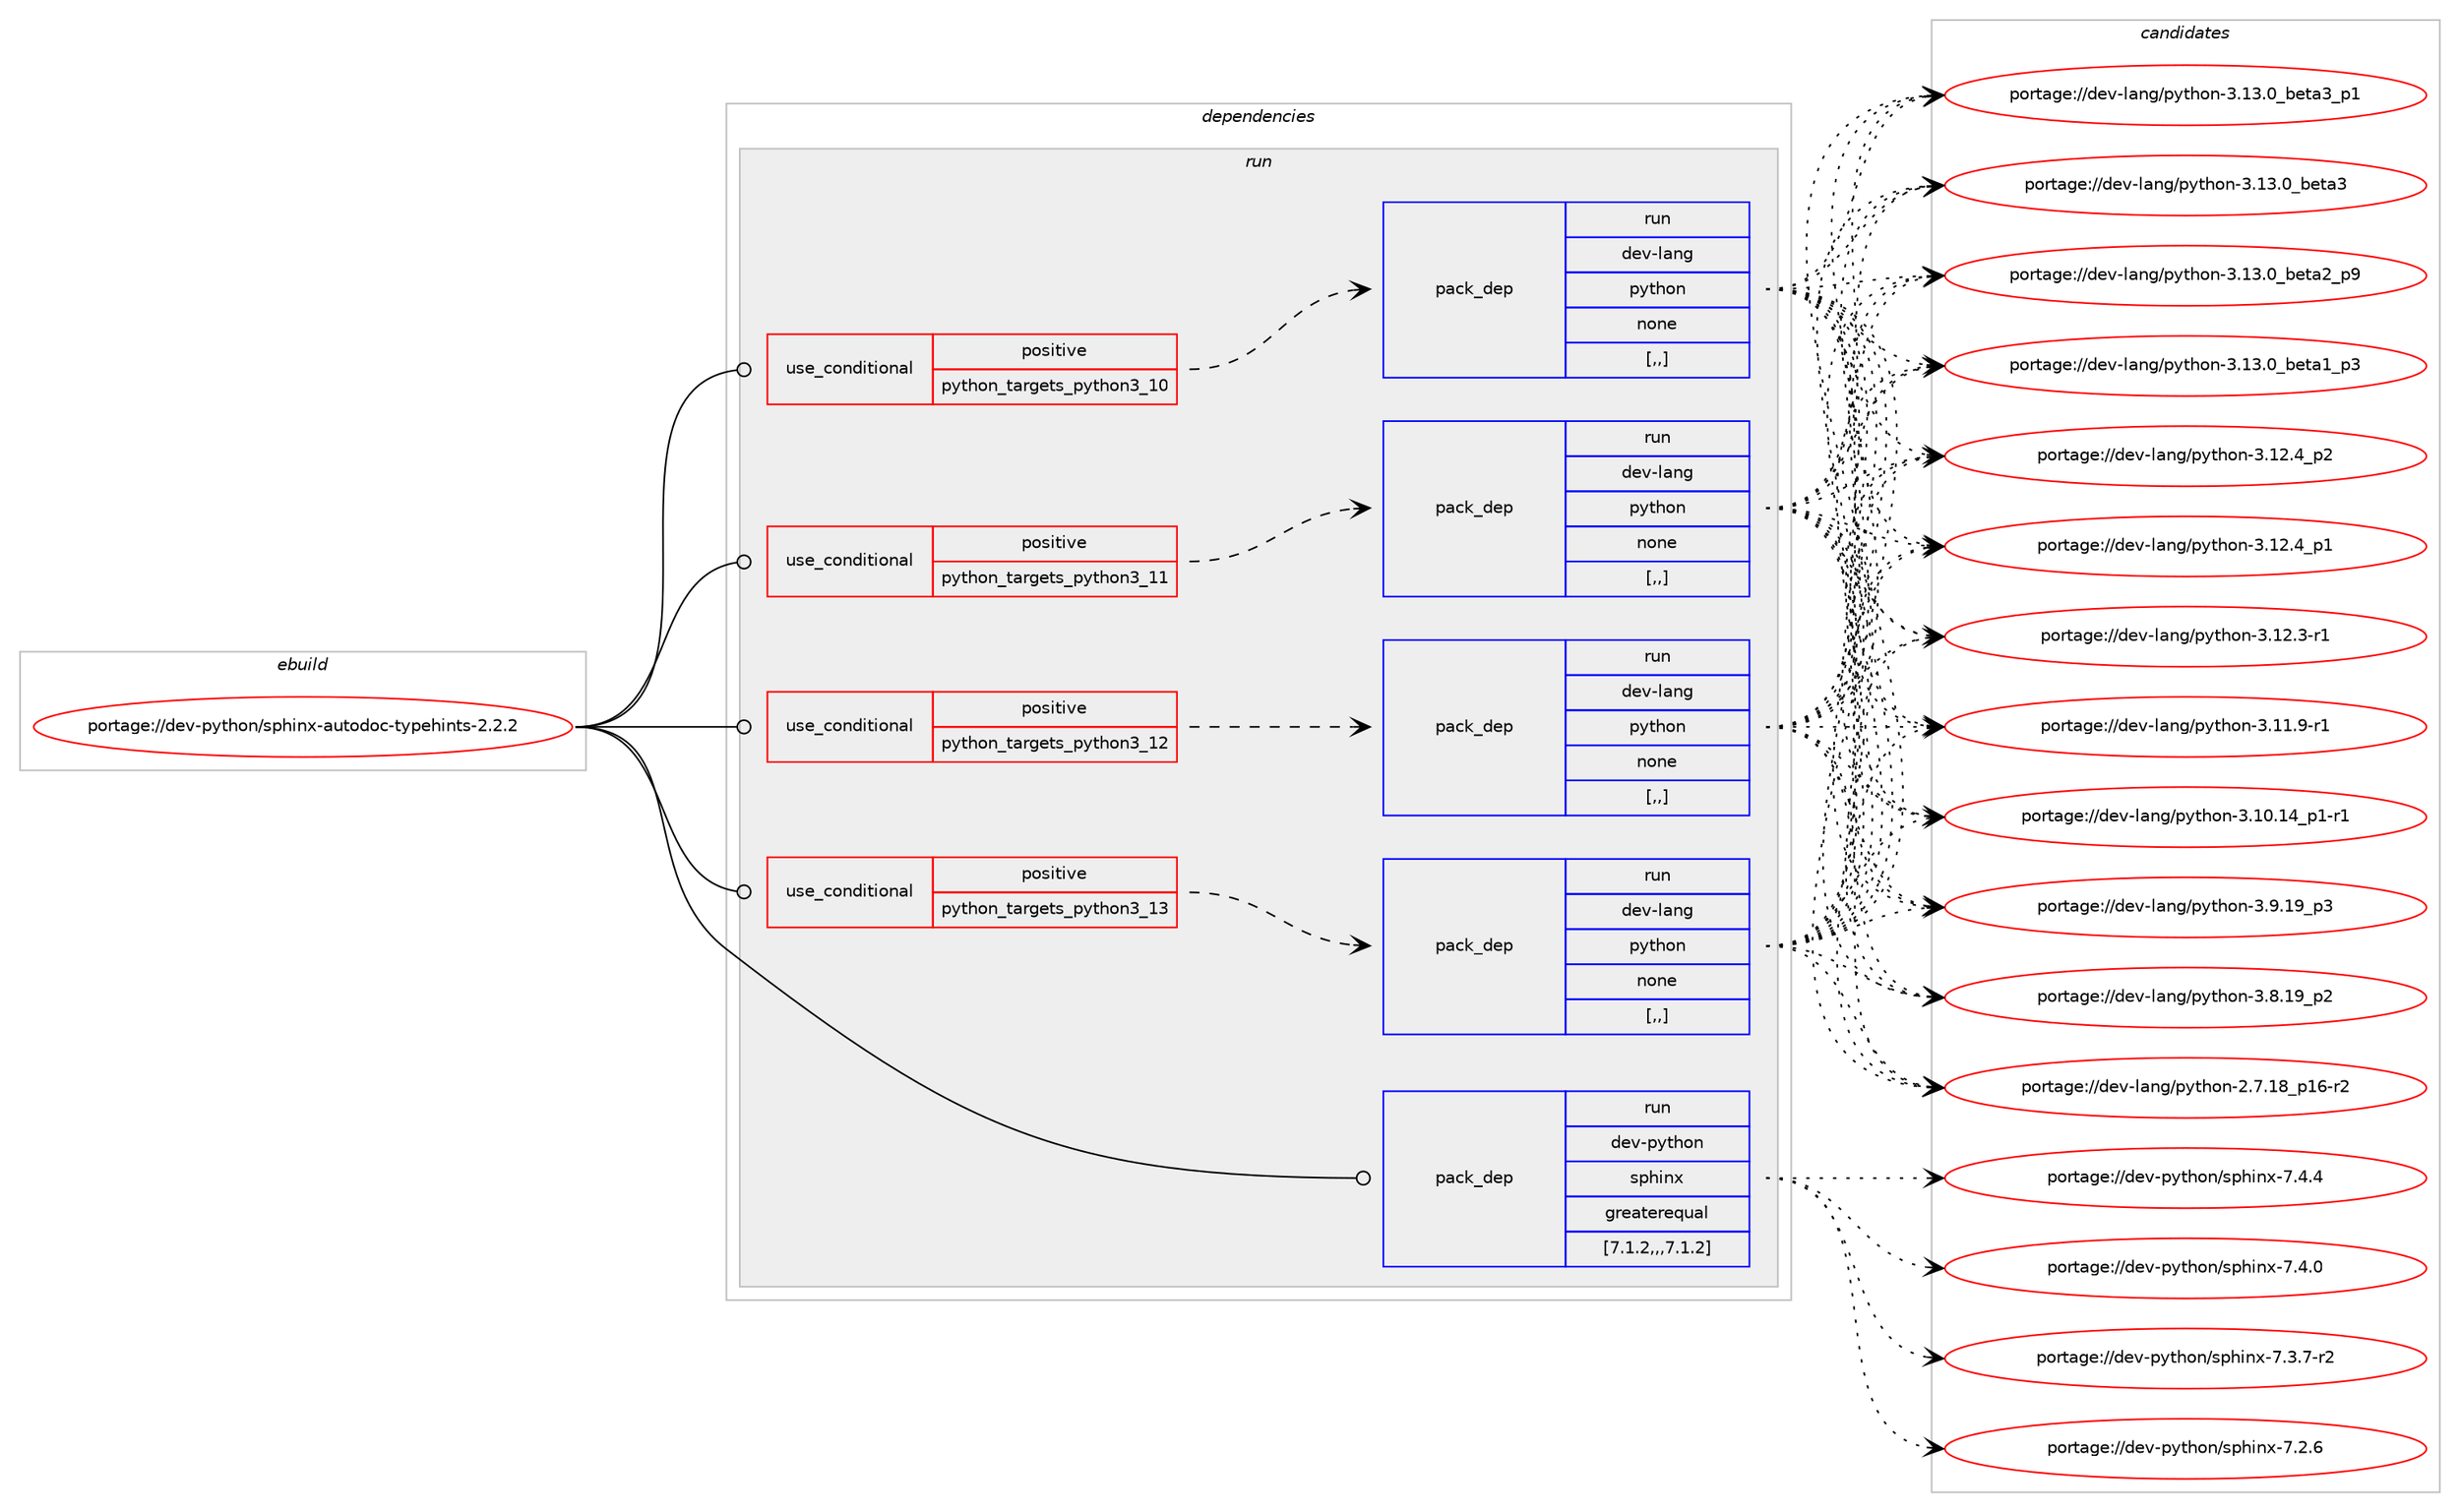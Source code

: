 digraph prolog {

# *************
# Graph options
# *************

newrank=true;
concentrate=true;
compound=true;
graph [rankdir=LR,fontname=Helvetica,fontsize=10,ranksep=1.5];#, ranksep=2.5, nodesep=0.2];
edge  [arrowhead=vee];
node  [fontname=Helvetica,fontsize=10];

# **********
# The ebuild
# **********

subgraph cluster_leftcol {
color=gray;
label=<<i>ebuild</i>>;
id [label="portage://dev-python/sphinx-autodoc-typehints-2.2.2", color=red, width=4, href="../dev-python/sphinx-autodoc-typehints-2.2.2.svg"];
}

# ****************
# The dependencies
# ****************

subgraph cluster_midcol {
color=gray;
label=<<i>dependencies</i>>;
subgraph cluster_compile {
fillcolor="#eeeeee";
style=filled;
label=<<i>compile</i>>;
}
subgraph cluster_compileandrun {
fillcolor="#eeeeee";
style=filled;
label=<<i>compile and run</i>>;
}
subgraph cluster_run {
fillcolor="#eeeeee";
style=filled;
label=<<i>run</i>>;
subgraph cond39564 {
dependency163269 [label=<<TABLE BORDER="0" CELLBORDER="1" CELLSPACING="0" CELLPADDING="4"><TR><TD ROWSPAN="3" CELLPADDING="10">use_conditional</TD></TR><TR><TD>positive</TD></TR><TR><TD>python_targets_python3_10</TD></TR></TABLE>>, shape=none, color=red];
subgraph pack122433 {
dependency163270 [label=<<TABLE BORDER="0" CELLBORDER="1" CELLSPACING="0" CELLPADDING="4" WIDTH="220"><TR><TD ROWSPAN="6" CELLPADDING="30">pack_dep</TD></TR><TR><TD WIDTH="110">run</TD></TR><TR><TD>dev-lang</TD></TR><TR><TD>python</TD></TR><TR><TD>none</TD></TR><TR><TD>[,,]</TD></TR></TABLE>>, shape=none, color=blue];
}
dependency163269:e -> dependency163270:w [weight=20,style="dashed",arrowhead="vee"];
}
id:e -> dependency163269:w [weight=20,style="solid",arrowhead="odot"];
subgraph cond39565 {
dependency163271 [label=<<TABLE BORDER="0" CELLBORDER="1" CELLSPACING="0" CELLPADDING="4"><TR><TD ROWSPAN="3" CELLPADDING="10">use_conditional</TD></TR><TR><TD>positive</TD></TR><TR><TD>python_targets_python3_11</TD></TR></TABLE>>, shape=none, color=red];
subgraph pack122434 {
dependency163272 [label=<<TABLE BORDER="0" CELLBORDER="1" CELLSPACING="0" CELLPADDING="4" WIDTH="220"><TR><TD ROWSPAN="6" CELLPADDING="30">pack_dep</TD></TR><TR><TD WIDTH="110">run</TD></TR><TR><TD>dev-lang</TD></TR><TR><TD>python</TD></TR><TR><TD>none</TD></TR><TR><TD>[,,]</TD></TR></TABLE>>, shape=none, color=blue];
}
dependency163271:e -> dependency163272:w [weight=20,style="dashed",arrowhead="vee"];
}
id:e -> dependency163271:w [weight=20,style="solid",arrowhead="odot"];
subgraph cond39566 {
dependency163273 [label=<<TABLE BORDER="0" CELLBORDER="1" CELLSPACING="0" CELLPADDING="4"><TR><TD ROWSPAN="3" CELLPADDING="10">use_conditional</TD></TR><TR><TD>positive</TD></TR><TR><TD>python_targets_python3_12</TD></TR></TABLE>>, shape=none, color=red];
subgraph pack122435 {
dependency163274 [label=<<TABLE BORDER="0" CELLBORDER="1" CELLSPACING="0" CELLPADDING="4" WIDTH="220"><TR><TD ROWSPAN="6" CELLPADDING="30">pack_dep</TD></TR><TR><TD WIDTH="110">run</TD></TR><TR><TD>dev-lang</TD></TR><TR><TD>python</TD></TR><TR><TD>none</TD></TR><TR><TD>[,,]</TD></TR></TABLE>>, shape=none, color=blue];
}
dependency163273:e -> dependency163274:w [weight=20,style="dashed",arrowhead="vee"];
}
id:e -> dependency163273:w [weight=20,style="solid",arrowhead="odot"];
subgraph cond39567 {
dependency163275 [label=<<TABLE BORDER="0" CELLBORDER="1" CELLSPACING="0" CELLPADDING="4"><TR><TD ROWSPAN="3" CELLPADDING="10">use_conditional</TD></TR><TR><TD>positive</TD></TR><TR><TD>python_targets_python3_13</TD></TR></TABLE>>, shape=none, color=red];
subgraph pack122436 {
dependency163276 [label=<<TABLE BORDER="0" CELLBORDER="1" CELLSPACING="0" CELLPADDING="4" WIDTH="220"><TR><TD ROWSPAN="6" CELLPADDING="30">pack_dep</TD></TR><TR><TD WIDTH="110">run</TD></TR><TR><TD>dev-lang</TD></TR><TR><TD>python</TD></TR><TR><TD>none</TD></TR><TR><TD>[,,]</TD></TR></TABLE>>, shape=none, color=blue];
}
dependency163275:e -> dependency163276:w [weight=20,style="dashed",arrowhead="vee"];
}
id:e -> dependency163275:w [weight=20,style="solid",arrowhead="odot"];
subgraph pack122437 {
dependency163277 [label=<<TABLE BORDER="0" CELLBORDER="1" CELLSPACING="0" CELLPADDING="4" WIDTH="220"><TR><TD ROWSPAN="6" CELLPADDING="30">pack_dep</TD></TR><TR><TD WIDTH="110">run</TD></TR><TR><TD>dev-python</TD></TR><TR><TD>sphinx</TD></TR><TR><TD>greaterequal</TD></TR><TR><TD>[7.1.2,,,7.1.2]</TD></TR></TABLE>>, shape=none, color=blue];
}
id:e -> dependency163277:w [weight=20,style="solid",arrowhead="odot"];
}
}

# **************
# The candidates
# **************

subgraph cluster_choices {
rank=same;
color=gray;
label=<<i>candidates</i>>;

subgraph choice122433 {
color=black;
nodesep=1;
choice10010111845108971101034711212111610411111045514649514648959810111697519511249 [label="portage://dev-lang/python-3.13.0_beta3_p1", color=red, width=4,href="../dev-lang/python-3.13.0_beta3_p1.svg"];
choice1001011184510897110103471121211161041111104551464951464895981011169751 [label="portage://dev-lang/python-3.13.0_beta3", color=red, width=4,href="../dev-lang/python-3.13.0_beta3.svg"];
choice10010111845108971101034711212111610411111045514649514648959810111697509511257 [label="portage://dev-lang/python-3.13.0_beta2_p9", color=red, width=4,href="../dev-lang/python-3.13.0_beta2_p9.svg"];
choice10010111845108971101034711212111610411111045514649514648959810111697499511251 [label="portage://dev-lang/python-3.13.0_beta1_p3", color=red, width=4,href="../dev-lang/python-3.13.0_beta1_p3.svg"];
choice100101118451089711010347112121116104111110455146495046529511250 [label="portage://dev-lang/python-3.12.4_p2", color=red, width=4,href="../dev-lang/python-3.12.4_p2.svg"];
choice100101118451089711010347112121116104111110455146495046529511249 [label="portage://dev-lang/python-3.12.4_p1", color=red, width=4,href="../dev-lang/python-3.12.4_p1.svg"];
choice100101118451089711010347112121116104111110455146495046514511449 [label="portage://dev-lang/python-3.12.3-r1", color=red, width=4,href="../dev-lang/python-3.12.3-r1.svg"];
choice100101118451089711010347112121116104111110455146494946574511449 [label="portage://dev-lang/python-3.11.9-r1", color=red, width=4,href="../dev-lang/python-3.11.9-r1.svg"];
choice100101118451089711010347112121116104111110455146494846495295112494511449 [label="portage://dev-lang/python-3.10.14_p1-r1", color=red, width=4,href="../dev-lang/python-3.10.14_p1-r1.svg"];
choice100101118451089711010347112121116104111110455146574649579511251 [label="portage://dev-lang/python-3.9.19_p3", color=red, width=4,href="../dev-lang/python-3.9.19_p3.svg"];
choice100101118451089711010347112121116104111110455146564649579511250 [label="portage://dev-lang/python-3.8.19_p2", color=red, width=4,href="../dev-lang/python-3.8.19_p2.svg"];
choice100101118451089711010347112121116104111110455046554649569511249544511450 [label="portage://dev-lang/python-2.7.18_p16-r2", color=red, width=4,href="../dev-lang/python-2.7.18_p16-r2.svg"];
dependency163270:e -> choice10010111845108971101034711212111610411111045514649514648959810111697519511249:w [style=dotted,weight="100"];
dependency163270:e -> choice1001011184510897110103471121211161041111104551464951464895981011169751:w [style=dotted,weight="100"];
dependency163270:e -> choice10010111845108971101034711212111610411111045514649514648959810111697509511257:w [style=dotted,weight="100"];
dependency163270:e -> choice10010111845108971101034711212111610411111045514649514648959810111697499511251:w [style=dotted,weight="100"];
dependency163270:e -> choice100101118451089711010347112121116104111110455146495046529511250:w [style=dotted,weight="100"];
dependency163270:e -> choice100101118451089711010347112121116104111110455146495046529511249:w [style=dotted,weight="100"];
dependency163270:e -> choice100101118451089711010347112121116104111110455146495046514511449:w [style=dotted,weight="100"];
dependency163270:e -> choice100101118451089711010347112121116104111110455146494946574511449:w [style=dotted,weight="100"];
dependency163270:e -> choice100101118451089711010347112121116104111110455146494846495295112494511449:w [style=dotted,weight="100"];
dependency163270:e -> choice100101118451089711010347112121116104111110455146574649579511251:w [style=dotted,weight="100"];
dependency163270:e -> choice100101118451089711010347112121116104111110455146564649579511250:w [style=dotted,weight="100"];
dependency163270:e -> choice100101118451089711010347112121116104111110455046554649569511249544511450:w [style=dotted,weight="100"];
}
subgraph choice122434 {
color=black;
nodesep=1;
choice10010111845108971101034711212111610411111045514649514648959810111697519511249 [label="portage://dev-lang/python-3.13.0_beta3_p1", color=red, width=4,href="../dev-lang/python-3.13.0_beta3_p1.svg"];
choice1001011184510897110103471121211161041111104551464951464895981011169751 [label="portage://dev-lang/python-3.13.0_beta3", color=red, width=4,href="../dev-lang/python-3.13.0_beta3.svg"];
choice10010111845108971101034711212111610411111045514649514648959810111697509511257 [label="portage://dev-lang/python-3.13.0_beta2_p9", color=red, width=4,href="../dev-lang/python-3.13.0_beta2_p9.svg"];
choice10010111845108971101034711212111610411111045514649514648959810111697499511251 [label="portage://dev-lang/python-3.13.0_beta1_p3", color=red, width=4,href="../dev-lang/python-3.13.0_beta1_p3.svg"];
choice100101118451089711010347112121116104111110455146495046529511250 [label="portage://dev-lang/python-3.12.4_p2", color=red, width=4,href="../dev-lang/python-3.12.4_p2.svg"];
choice100101118451089711010347112121116104111110455146495046529511249 [label="portage://dev-lang/python-3.12.4_p1", color=red, width=4,href="../dev-lang/python-3.12.4_p1.svg"];
choice100101118451089711010347112121116104111110455146495046514511449 [label="portage://dev-lang/python-3.12.3-r1", color=red, width=4,href="../dev-lang/python-3.12.3-r1.svg"];
choice100101118451089711010347112121116104111110455146494946574511449 [label="portage://dev-lang/python-3.11.9-r1", color=red, width=4,href="../dev-lang/python-3.11.9-r1.svg"];
choice100101118451089711010347112121116104111110455146494846495295112494511449 [label="portage://dev-lang/python-3.10.14_p1-r1", color=red, width=4,href="../dev-lang/python-3.10.14_p1-r1.svg"];
choice100101118451089711010347112121116104111110455146574649579511251 [label="portage://dev-lang/python-3.9.19_p3", color=red, width=4,href="../dev-lang/python-3.9.19_p3.svg"];
choice100101118451089711010347112121116104111110455146564649579511250 [label="portage://dev-lang/python-3.8.19_p2", color=red, width=4,href="../dev-lang/python-3.8.19_p2.svg"];
choice100101118451089711010347112121116104111110455046554649569511249544511450 [label="portage://dev-lang/python-2.7.18_p16-r2", color=red, width=4,href="../dev-lang/python-2.7.18_p16-r2.svg"];
dependency163272:e -> choice10010111845108971101034711212111610411111045514649514648959810111697519511249:w [style=dotted,weight="100"];
dependency163272:e -> choice1001011184510897110103471121211161041111104551464951464895981011169751:w [style=dotted,weight="100"];
dependency163272:e -> choice10010111845108971101034711212111610411111045514649514648959810111697509511257:w [style=dotted,weight="100"];
dependency163272:e -> choice10010111845108971101034711212111610411111045514649514648959810111697499511251:w [style=dotted,weight="100"];
dependency163272:e -> choice100101118451089711010347112121116104111110455146495046529511250:w [style=dotted,weight="100"];
dependency163272:e -> choice100101118451089711010347112121116104111110455146495046529511249:w [style=dotted,weight="100"];
dependency163272:e -> choice100101118451089711010347112121116104111110455146495046514511449:w [style=dotted,weight="100"];
dependency163272:e -> choice100101118451089711010347112121116104111110455146494946574511449:w [style=dotted,weight="100"];
dependency163272:e -> choice100101118451089711010347112121116104111110455146494846495295112494511449:w [style=dotted,weight="100"];
dependency163272:e -> choice100101118451089711010347112121116104111110455146574649579511251:w [style=dotted,weight="100"];
dependency163272:e -> choice100101118451089711010347112121116104111110455146564649579511250:w [style=dotted,weight="100"];
dependency163272:e -> choice100101118451089711010347112121116104111110455046554649569511249544511450:w [style=dotted,weight="100"];
}
subgraph choice122435 {
color=black;
nodesep=1;
choice10010111845108971101034711212111610411111045514649514648959810111697519511249 [label="portage://dev-lang/python-3.13.0_beta3_p1", color=red, width=4,href="../dev-lang/python-3.13.0_beta3_p1.svg"];
choice1001011184510897110103471121211161041111104551464951464895981011169751 [label="portage://dev-lang/python-3.13.0_beta3", color=red, width=4,href="../dev-lang/python-3.13.0_beta3.svg"];
choice10010111845108971101034711212111610411111045514649514648959810111697509511257 [label="portage://dev-lang/python-3.13.0_beta2_p9", color=red, width=4,href="../dev-lang/python-3.13.0_beta2_p9.svg"];
choice10010111845108971101034711212111610411111045514649514648959810111697499511251 [label="portage://dev-lang/python-3.13.0_beta1_p3", color=red, width=4,href="../dev-lang/python-3.13.0_beta1_p3.svg"];
choice100101118451089711010347112121116104111110455146495046529511250 [label="portage://dev-lang/python-3.12.4_p2", color=red, width=4,href="../dev-lang/python-3.12.4_p2.svg"];
choice100101118451089711010347112121116104111110455146495046529511249 [label="portage://dev-lang/python-3.12.4_p1", color=red, width=4,href="../dev-lang/python-3.12.4_p1.svg"];
choice100101118451089711010347112121116104111110455146495046514511449 [label="portage://dev-lang/python-3.12.3-r1", color=red, width=4,href="../dev-lang/python-3.12.3-r1.svg"];
choice100101118451089711010347112121116104111110455146494946574511449 [label="portage://dev-lang/python-3.11.9-r1", color=red, width=4,href="../dev-lang/python-3.11.9-r1.svg"];
choice100101118451089711010347112121116104111110455146494846495295112494511449 [label="portage://dev-lang/python-3.10.14_p1-r1", color=red, width=4,href="../dev-lang/python-3.10.14_p1-r1.svg"];
choice100101118451089711010347112121116104111110455146574649579511251 [label="portage://dev-lang/python-3.9.19_p3", color=red, width=4,href="../dev-lang/python-3.9.19_p3.svg"];
choice100101118451089711010347112121116104111110455146564649579511250 [label="portage://dev-lang/python-3.8.19_p2", color=red, width=4,href="../dev-lang/python-3.8.19_p2.svg"];
choice100101118451089711010347112121116104111110455046554649569511249544511450 [label="portage://dev-lang/python-2.7.18_p16-r2", color=red, width=4,href="../dev-lang/python-2.7.18_p16-r2.svg"];
dependency163274:e -> choice10010111845108971101034711212111610411111045514649514648959810111697519511249:w [style=dotted,weight="100"];
dependency163274:e -> choice1001011184510897110103471121211161041111104551464951464895981011169751:w [style=dotted,weight="100"];
dependency163274:e -> choice10010111845108971101034711212111610411111045514649514648959810111697509511257:w [style=dotted,weight="100"];
dependency163274:e -> choice10010111845108971101034711212111610411111045514649514648959810111697499511251:w [style=dotted,weight="100"];
dependency163274:e -> choice100101118451089711010347112121116104111110455146495046529511250:w [style=dotted,weight="100"];
dependency163274:e -> choice100101118451089711010347112121116104111110455146495046529511249:w [style=dotted,weight="100"];
dependency163274:e -> choice100101118451089711010347112121116104111110455146495046514511449:w [style=dotted,weight="100"];
dependency163274:e -> choice100101118451089711010347112121116104111110455146494946574511449:w [style=dotted,weight="100"];
dependency163274:e -> choice100101118451089711010347112121116104111110455146494846495295112494511449:w [style=dotted,weight="100"];
dependency163274:e -> choice100101118451089711010347112121116104111110455146574649579511251:w [style=dotted,weight="100"];
dependency163274:e -> choice100101118451089711010347112121116104111110455146564649579511250:w [style=dotted,weight="100"];
dependency163274:e -> choice100101118451089711010347112121116104111110455046554649569511249544511450:w [style=dotted,weight="100"];
}
subgraph choice122436 {
color=black;
nodesep=1;
choice10010111845108971101034711212111610411111045514649514648959810111697519511249 [label="portage://dev-lang/python-3.13.0_beta3_p1", color=red, width=4,href="../dev-lang/python-3.13.0_beta3_p1.svg"];
choice1001011184510897110103471121211161041111104551464951464895981011169751 [label="portage://dev-lang/python-3.13.0_beta3", color=red, width=4,href="../dev-lang/python-3.13.0_beta3.svg"];
choice10010111845108971101034711212111610411111045514649514648959810111697509511257 [label="portage://dev-lang/python-3.13.0_beta2_p9", color=red, width=4,href="../dev-lang/python-3.13.0_beta2_p9.svg"];
choice10010111845108971101034711212111610411111045514649514648959810111697499511251 [label="portage://dev-lang/python-3.13.0_beta1_p3", color=red, width=4,href="../dev-lang/python-3.13.0_beta1_p3.svg"];
choice100101118451089711010347112121116104111110455146495046529511250 [label="portage://dev-lang/python-3.12.4_p2", color=red, width=4,href="../dev-lang/python-3.12.4_p2.svg"];
choice100101118451089711010347112121116104111110455146495046529511249 [label="portage://dev-lang/python-3.12.4_p1", color=red, width=4,href="../dev-lang/python-3.12.4_p1.svg"];
choice100101118451089711010347112121116104111110455146495046514511449 [label="portage://dev-lang/python-3.12.3-r1", color=red, width=4,href="../dev-lang/python-3.12.3-r1.svg"];
choice100101118451089711010347112121116104111110455146494946574511449 [label="portage://dev-lang/python-3.11.9-r1", color=red, width=4,href="../dev-lang/python-3.11.9-r1.svg"];
choice100101118451089711010347112121116104111110455146494846495295112494511449 [label="portage://dev-lang/python-3.10.14_p1-r1", color=red, width=4,href="../dev-lang/python-3.10.14_p1-r1.svg"];
choice100101118451089711010347112121116104111110455146574649579511251 [label="portage://dev-lang/python-3.9.19_p3", color=red, width=4,href="../dev-lang/python-3.9.19_p3.svg"];
choice100101118451089711010347112121116104111110455146564649579511250 [label="portage://dev-lang/python-3.8.19_p2", color=red, width=4,href="../dev-lang/python-3.8.19_p2.svg"];
choice100101118451089711010347112121116104111110455046554649569511249544511450 [label="portage://dev-lang/python-2.7.18_p16-r2", color=red, width=4,href="../dev-lang/python-2.7.18_p16-r2.svg"];
dependency163276:e -> choice10010111845108971101034711212111610411111045514649514648959810111697519511249:w [style=dotted,weight="100"];
dependency163276:e -> choice1001011184510897110103471121211161041111104551464951464895981011169751:w [style=dotted,weight="100"];
dependency163276:e -> choice10010111845108971101034711212111610411111045514649514648959810111697509511257:w [style=dotted,weight="100"];
dependency163276:e -> choice10010111845108971101034711212111610411111045514649514648959810111697499511251:w [style=dotted,weight="100"];
dependency163276:e -> choice100101118451089711010347112121116104111110455146495046529511250:w [style=dotted,weight="100"];
dependency163276:e -> choice100101118451089711010347112121116104111110455146495046529511249:w [style=dotted,weight="100"];
dependency163276:e -> choice100101118451089711010347112121116104111110455146495046514511449:w [style=dotted,weight="100"];
dependency163276:e -> choice100101118451089711010347112121116104111110455146494946574511449:w [style=dotted,weight="100"];
dependency163276:e -> choice100101118451089711010347112121116104111110455146494846495295112494511449:w [style=dotted,weight="100"];
dependency163276:e -> choice100101118451089711010347112121116104111110455146574649579511251:w [style=dotted,weight="100"];
dependency163276:e -> choice100101118451089711010347112121116104111110455146564649579511250:w [style=dotted,weight="100"];
dependency163276:e -> choice100101118451089711010347112121116104111110455046554649569511249544511450:w [style=dotted,weight="100"];
}
subgraph choice122437 {
color=black;
nodesep=1;
choice1001011184511212111610411111047115112104105110120455546524652 [label="portage://dev-python/sphinx-7.4.4", color=red, width=4,href="../dev-python/sphinx-7.4.4.svg"];
choice1001011184511212111610411111047115112104105110120455546524648 [label="portage://dev-python/sphinx-7.4.0", color=red, width=4,href="../dev-python/sphinx-7.4.0.svg"];
choice10010111845112121116104111110471151121041051101204555465146554511450 [label="portage://dev-python/sphinx-7.3.7-r2", color=red, width=4,href="../dev-python/sphinx-7.3.7-r2.svg"];
choice1001011184511212111610411111047115112104105110120455546504654 [label="portage://dev-python/sphinx-7.2.6", color=red, width=4,href="../dev-python/sphinx-7.2.6.svg"];
dependency163277:e -> choice1001011184511212111610411111047115112104105110120455546524652:w [style=dotted,weight="100"];
dependency163277:e -> choice1001011184511212111610411111047115112104105110120455546524648:w [style=dotted,weight="100"];
dependency163277:e -> choice10010111845112121116104111110471151121041051101204555465146554511450:w [style=dotted,weight="100"];
dependency163277:e -> choice1001011184511212111610411111047115112104105110120455546504654:w [style=dotted,weight="100"];
}
}

}
